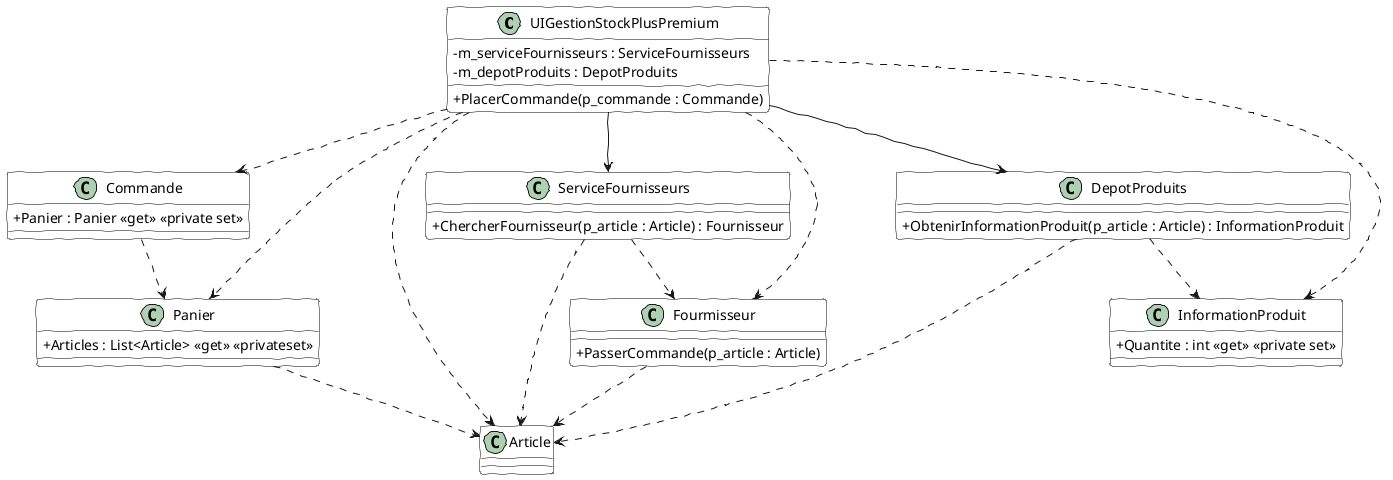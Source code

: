 @startuml Demeter02
skinparam classAttributeIconSize 0
skinparam handwritten true
skinparam class {
    BackgroundColor White
    BorderColor #000
}

UIGestionStockPlusPremium ..> Commande
UIGestionStockPlusPremium ..> Panier
UIGestionStockPlusPremium ..> Article
UIGestionStockPlusPremium --> ServiceFournisseurs
UIGestionStockPlusPremium --> DepotProduits
UIGestionStockPlusPremium ..> InformationProduit
UIGestionStockPlusPremium ..> Fourmisseur

Commande ..> Panier

DepotProduits ..> Article
DepotProduits ..> InformationProduit

Fourmisseur ..> Article

ServiceFournisseurs ..> Article
ServiceFournisseurs ..> Fourmisseur

Panier ..> Article

class UIGestionStockPlusPremium {
    - m_serviceFournisseurs : ServiceFournisseurs
    - m_depotProduits : DepotProduits
    + PlacerCommande(p_commande : Commande)
}

class Commande {
    + Panier : Panier <<get>> <<private set>>
}

class Panier {
    + Articles : List<Article> <<get>> <<privateset>>
}

class DepotProduits {
    + ObtenirInformationProduit(p_article : Article) : InformationProduit
}

class ServiceFournisseurs {
    + ChercherFournisseur(p_article : Article) : Fournisseur
}

class InformationProduit {
    + Quantite : int <<get>> <<private set>>
}

class Fourmisseur {
    + PasserCommande(p_article : Article)
}
@enduml